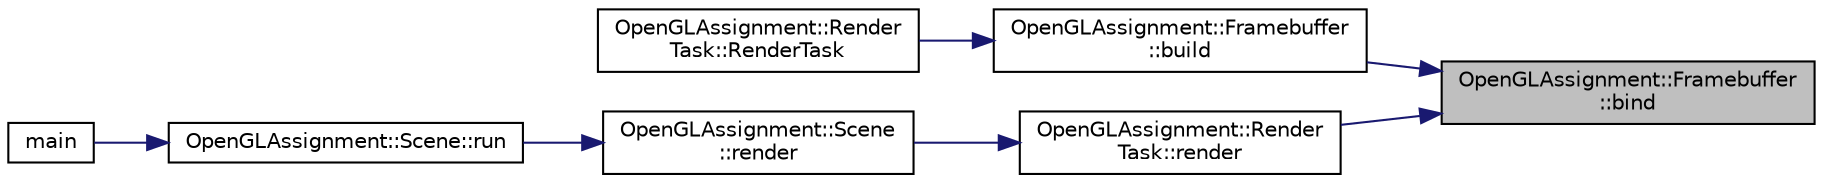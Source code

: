 digraph "OpenGLAssignment::Framebuffer::bind"
{
 // LATEX_PDF_SIZE
  edge [fontname="Helvetica",fontsize="10",labelfontname="Helvetica",labelfontsize="10"];
  node [fontname="Helvetica",fontsize="10",shape=record];
  rankdir="RL";
  Node1 [label="OpenGLAssignment::Framebuffer\l::bind",height=0.2,width=0.4,color="black", fillcolor="grey75", style="filled", fontcolor="black",tooltip="Binds the framebuffer to use it."];
  Node1 -> Node2 [dir="back",color="midnightblue",fontsize="10",style="solid",fontname="Helvetica"];
  Node2 [label="OpenGLAssignment::Framebuffer\l::build",height=0.2,width=0.4,color="black", fillcolor="white", style="filled",URL="$class_open_g_l_assignment_1_1_framebuffer.html#a2bf66607a2987d5931a3f15bd72e8675",tooltip="Generates the framebuffer."];
  Node2 -> Node3 [dir="back",color="midnightblue",fontsize="10",style="solid",fontname="Helvetica"];
  Node3 [label="OpenGLAssignment::Render\lTask::RenderTask",height=0.2,width=0.4,color="black", fillcolor="white", style="filled",URL="$class_open_g_l_assignment_1_1_render_task.html#acc84de7fa5ca0bcfb88dfe0139a14934",tooltip="Creates an instance."];
  Node1 -> Node4 [dir="back",color="midnightblue",fontsize="10",style="solid",fontname="Helvetica"];
  Node4 [label="OpenGLAssignment::Render\lTask::render",height=0.2,width=0.4,color="black", fillcolor="white", style="filled",URL="$class_open_g_l_assignment_1_1_render_task.html#aae3febb180c4733187137cc8179f2824",tooltip="Render the scene."];
  Node4 -> Node5 [dir="back",color="midnightblue",fontsize="10",style="solid",fontname="Helvetica"];
  Node5 [label="OpenGLAssignment::Scene\l::render",height=0.2,width=0.4,color="black", fillcolor="white", style="filled",URL="$class_open_g_l_assignment_1_1_scene.html#af743cc56f5ea7486e4a6bbe5f8622932",tooltip="Render the scene."];
  Node5 -> Node6 [dir="back",color="midnightblue",fontsize="10",style="solid",fontname="Helvetica"];
  Node6 [label="OpenGLAssignment::Scene::run",height=0.2,width=0.4,color="black", fillcolor="white", style="filled",URL="$class_open_g_l_assignment_1_1_scene.html#a1c61c5bc598a3dd828f9457cf294b1bb",tooltip="Scene loop."];
  Node6 -> Node7 [dir="back",color="midnightblue",fontsize="10",style="solid",fontname="Helvetica"];
  Node7 [label="main",height=0.2,width=0.4,color="black", fillcolor="white", style="filled",URL="$main_8cpp.html#ae66f6b31b5ad750f1fe042a706a4e3d4",tooltip=" "];
}

